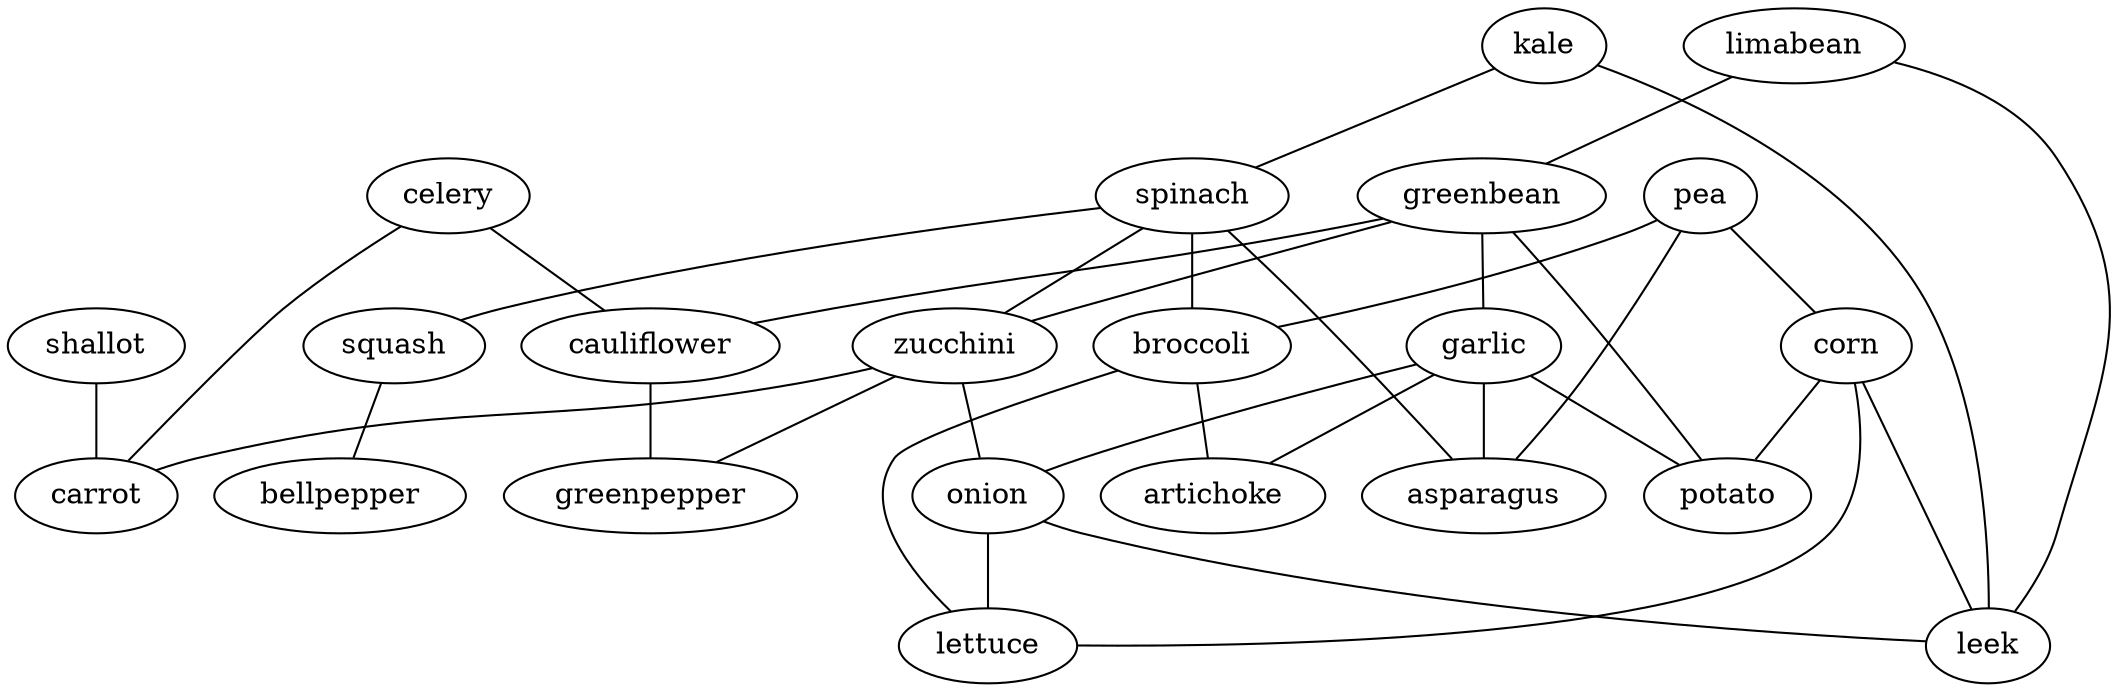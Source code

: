 strict graph G {
kale;
limabean;
spinach;
greenbean;
celery;
pea;
zucchini;
cauliflower;
shallot;
corn;
squash;
garlic;
broccoli;
bellpepper;
onion;
lettuce;
asparagus;
potato;
leek;
carrot;
greenpepper;
artichoke;
kale -- leek  [weight=1];
kale -- spinach  [weight=1];
limabean -- leek  [weight=1];
limabean -- greenbean  [weight=1];
spinach -- asparagus  [weight=1];
spinach -- squash  [weight=1];
spinach -- broccoli  [weight=1];
spinach -- zucchini  [weight=1];
greenbean -- cauliflower  [weight=1];
greenbean -- potato  [weight=1];
greenbean -- garlic  [weight=1];
greenbean -- zucchini  [weight=1];
celery -- carrot  [weight=1];
celery -- cauliflower  [weight=1];
pea -- asparagus  [weight=1];
pea -- corn  [weight=1];
pea -- broccoli  [weight=1];
zucchini -- onion  [weight=1];
zucchini -- carrot  [weight=1];
zucchini -- greenpepper  [weight=1];
cauliflower -- greenpepper  [weight=1];
shallot -- carrot  [weight=1];
corn -- lettuce  [weight=1];
corn -- potato  [weight=1];
corn -- leek  [weight=1];
squash -- bellpepper  [weight=1];
garlic -- onion  [weight=1];
garlic -- potato  [weight=1];
garlic -- asparagus  [weight=1];
garlic -- artichoke  [weight=1];
broccoli -- lettuce  [weight=1];
broccoli -- artichoke  [weight=1];
onion -- lettuce  [weight=1];
onion -- leek  [weight=1];
}
